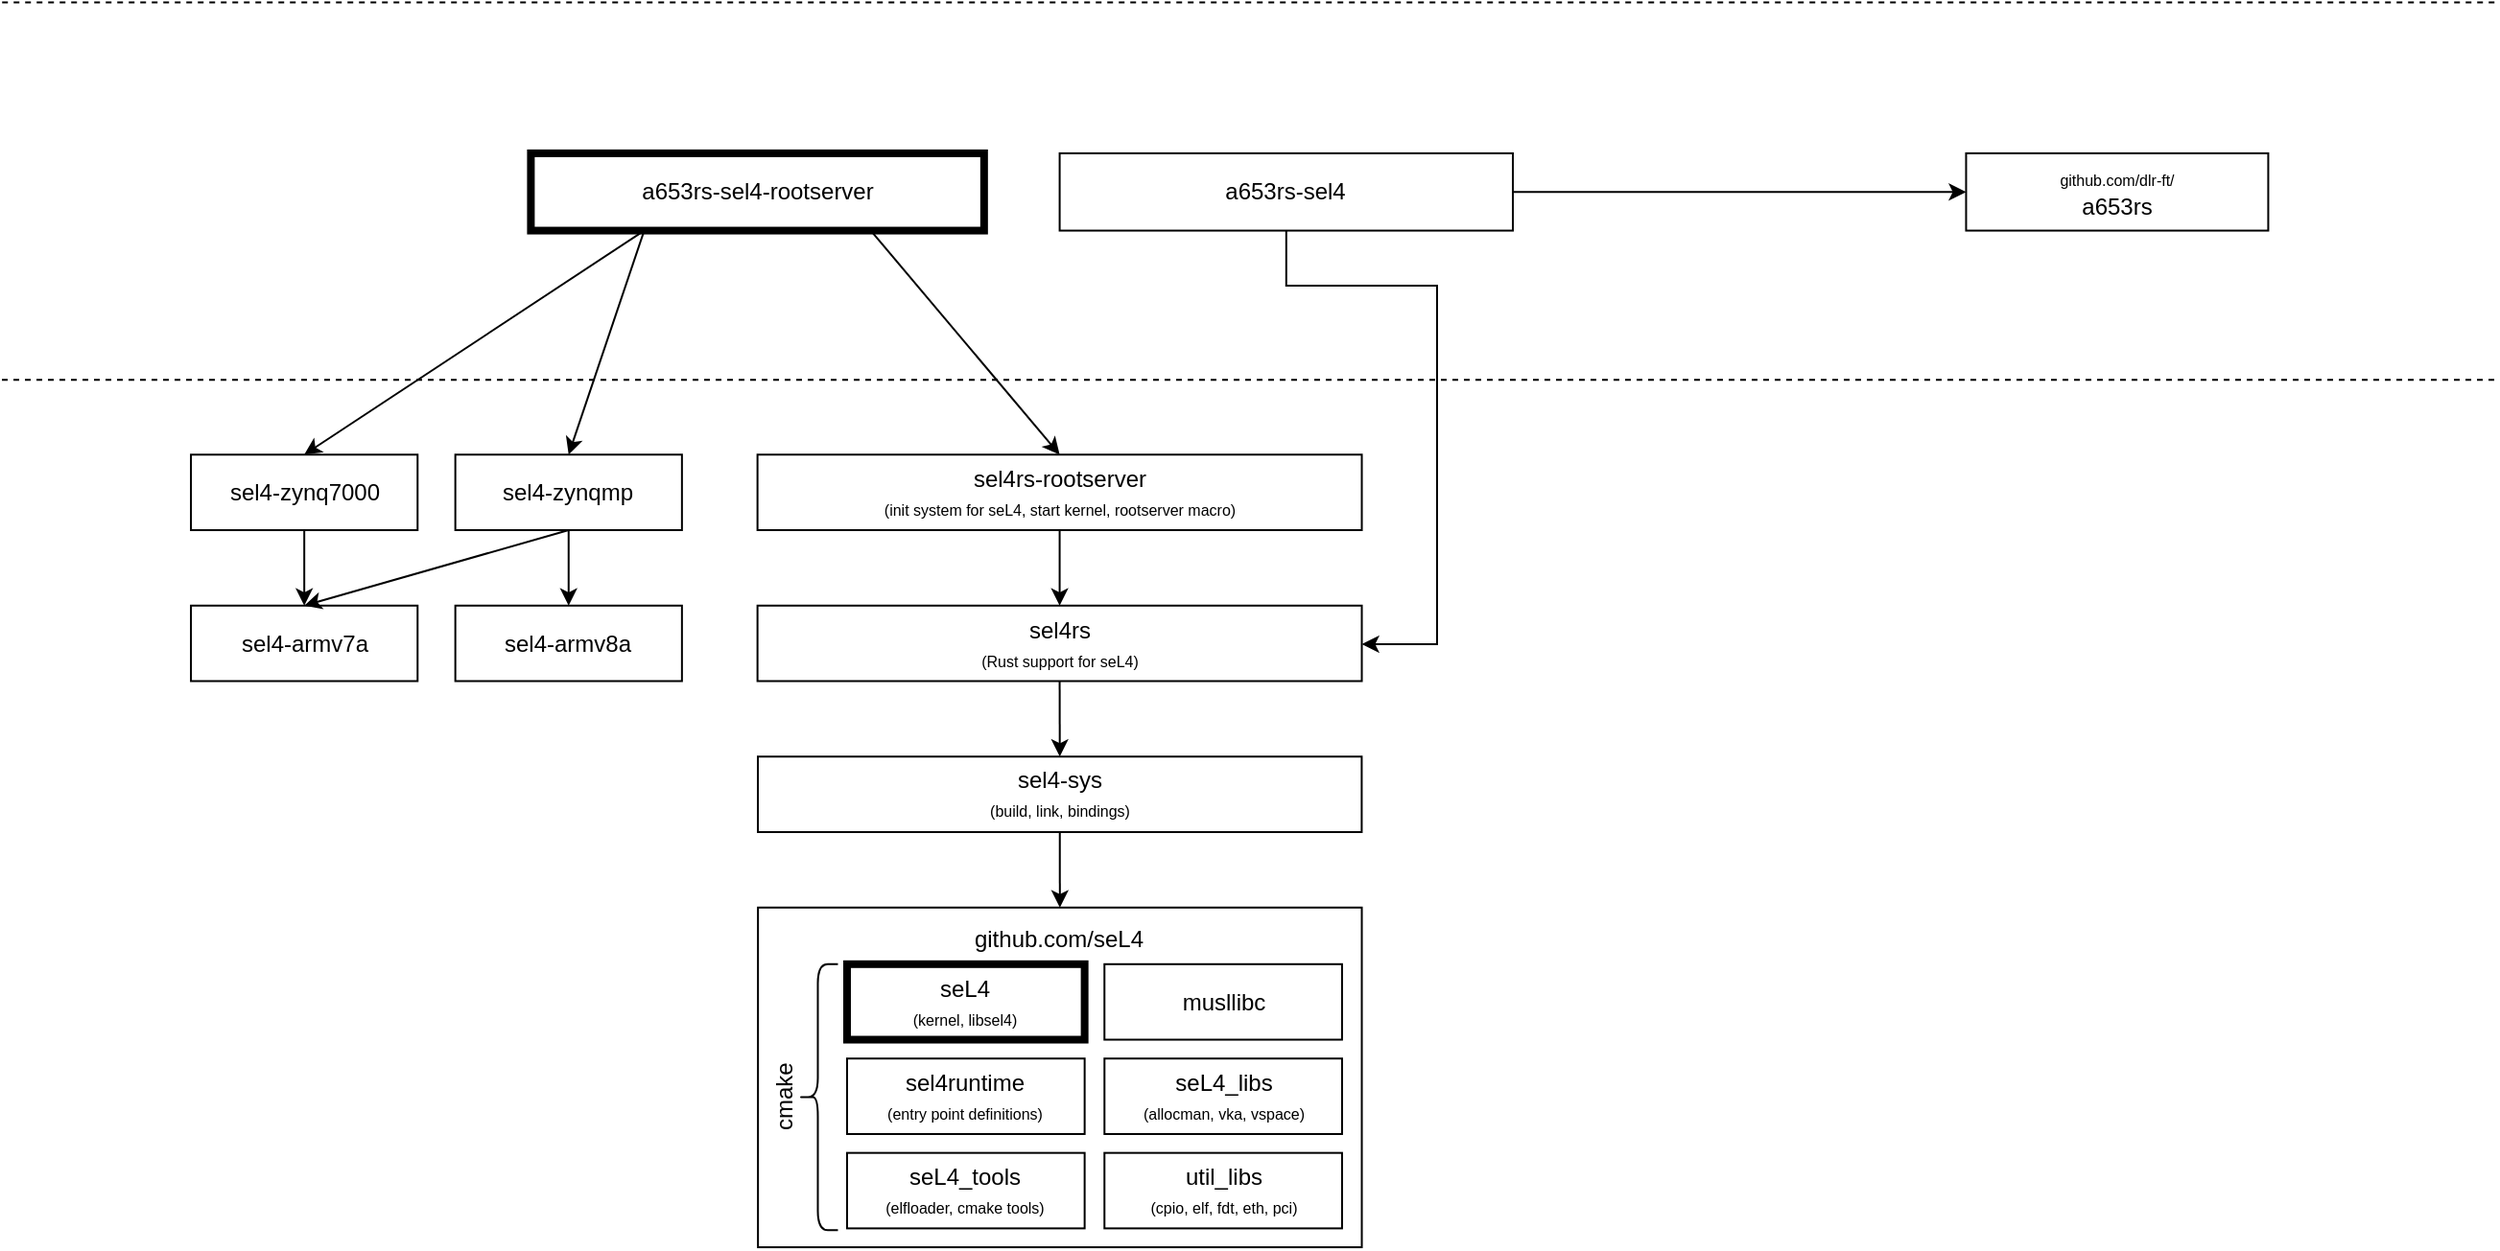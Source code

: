 <mxfile version="22.1.2" type="device">
  <diagram name="Page-1" id="iCulDZKx75Jq6euSRnhu">
    <mxGraphModel dx="1522" dy="1043" grid="1" gridSize="9.842" guides="1" tooltips="1" connect="1" arrows="1" fold="1" page="1" pageScale="1" pageWidth="1654" pageHeight="1169" math="0" shadow="0">
      <root>
        <mxCell id="0" />
        <mxCell id="1" parent="0" />
        <mxCell id="vyATv1jcvpRokRXXBtPN-20" style="edgeStyle=orthogonalEdgeStyle;rounded=0;orthogonalLoop=1;jettySize=auto;html=1;exitX=0.5;exitY=1;exitDx=0;exitDy=0;entryX=0.5;entryY=0;entryDx=0;entryDy=0;" edge="1" parent="1" source="vyATv1jcvpRokRXXBtPN-3" target="vyATv1jcvpRokRXXBtPN-12">
          <mxGeometry relative="1" as="geometry">
            <mxPoint x="630.16" y="698.528" as="targetPoint" />
          </mxGeometry>
        </mxCell>
        <mxCell id="vyATv1jcvpRokRXXBtPN-3" value="sel4-sys&lt;br&gt;&lt;font style=&quot;font-size: 8px;&quot;&gt;(build, link, bindings)&lt;/font&gt;" style="rounded=0;whiteSpace=wrap;html=1;" vertex="1" parent="1">
          <mxGeometry x="512.0" y="629.63" width="314.72" height="39.37" as="geometry" />
        </mxCell>
        <mxCell id="vyATv1jcvpRokRXXBtPN-38" style="edgeStyle=orthogonalEdgeStyle;rounded=0;orthogonalLoop=1;jettySize=auto;html=1;exitX=0.5;exitY=1;exitDx=0;exitDy=0;entryX=0.5;entryY=0;entryDx=0;entryDy=0;" edge="1" parent="1" source="vyATv1jcvpRokRXXBtPN-21" target="vyATv1jcvpRokRXXBtPN-34">
          <mxGeometry relative="1" as="geometry" />
        </mxCell>
        <mxCell id="vyATv1jcvpRokRXXBtPN-21" value="sel4rs-rootserver&lt;br&gt;&lt;font style=&quot;font-size: 8px;&quot;&gt;(init system for seL4, start kernel, rootserver macro)&lt;/font&gt;" style="rounded=0;whiteSpace=wrap;html=1;" vertex="1" parent="1">
          <mxGeometry x="511.81" y="472.13" width="314.96" height="39.37" as="geometry" />
        </mxCell>
        <mxCell id="vyATv1jcvpRokRXXBtPN-29" style="edgeStyle=orthogonalEdgeStyle;rounded=0;orthogonalLoop=1;jettySize=auto;html=1;exitX=0.5;exitY=1;exitDx=0;exitDy=0;entryX=0.5;entryY=0;entryDx=0;entryDy=0;" edge="1" parent="1" source="vyATv1jcvpRokRXXBtPN-23" target="vyATv1jcvpRokRXXBtPN-24">
          <mxGeometry relative="1" as="geometry" />
        </mxCell>
        <mxCell id="vyATv1jcvpRokRXXBtPN-23" value="sel4-zynq7000" style="rounded=0;whiteSpace=wrap;html=1;" vertex="1" parent="1">
          <mxGeometry x="216.53" y="472.14" width="118.11" height="39.37" as="geometry" />
        </mxCell>
        <mxCell id="vyATv1jcvpRokRXXBtPN-24" value="sel4-armv7a" style="rounded=0;whiteSpace=wrap;html=1;" vertex="1" parent="1">
          <mxGeometry x="216.53" y="550.88" width="118.11" height="39.37" as="geometry" />
        </mxCell>
        <mxCell id="vyATv1jcvpRokRXXBtPN-30" style="edgeStyle=orthogonalEdgeStyle;rounded=0;orthogonalLoop=1;jettySize=auto;html=1;exitX=0.5;exitY=1;exitDx=0;exitDy=0;entryX=0.5;entryY=0;entryDx=0;entryDy=0;" edge="1" parent="1" source="vyATv1jcvpRokRXXBtPN-25" target="vyATv1jcvpRokRXXBtPN-28">
          <mxGeometry relative="1" as="geometry" />
        </mxCell>
        <mxCell id="vyATv1jcvpRokRXXBtPN-31" style="rounded=0;orthogonalLoop=1;jettySize=auto;html=1;exitX=0.5;exitY=1;exitDx=0;exitDy=0;entryX=0.5;entryY=0;entryDx=0;entryDy=0;" edge="1" parent="1" source="vyATv1jcvpRokRXXBtPN-25" target="vyATv1jcvpRokRXXBtPN-24">
          <mxGeometry relative="1" as="geometry" />
        </mxCell>
        <mxCell id="vyATv1jcvpRokRXXBtPN-25" value="sel4-zynqmp" style="rounded=0;whiteSpace=wrap;html=1;" vertex="1" parent="1">
          <mxGeometry x="354.32" y="472.13" width="118.11" height="39.37" as="geometry" />
        </mxCell>
        <mxCell id="vyATv1jcvpRokRXXBtPN-28" value="sel4-armv8a" style="rounded=0;whiteSpace=wrap;html=1;" vertex="1" parent="1">
          <mxGeometry x="354.32" y="550.88" width="118.11" height="39.37" as="geometry" />
        </mxCell>
        <mxCell id="vyATv1jcvpRokRXXBtPN-32" value="" style="endArrow=none;dashed=1;html=1;rounded=0;" edge="1" parent="1">
          <mxGeometry width="50" height="50" relative="1" as="geometry">
            <mxPoint x="118" y="433.07" as="sourcePoint" />
            <mxPoint x="1417" y="433.07" as="targetPoint" />
          </mxGeometry>
        </mxCell>
        <mxCell id="vyATv1jcvpRokRXXBtPN-33" value="" style="group" vertex="1" connectable="0" parent="1">
          <mxGeometry x="511.81" y="708.37" width="314.96" height="177.17" as="geometry" />
        </mxCell>
        <mxCell id="vyATv1jcvpRokRXXBtPN-13" value="github.com/seL4" style="text;html=1;strokeColor=none;fillColor=none;align=center;verticalAlign=middle;whiteSpace=wrap;rounded=0;container=0;" vertex="1" parent="vyATv1jcvpRokRXXBtPN-33">
          <mxGeometry x="10.4" y="6.84" width="294.415" height="20.16" as="geometry" />
        </mxCell>
        <mxCell id="vyATv1jcvpRokRXXBtPN-12" value="" style="rounded=0;whiteSpace=wrap;html=1;fillColor=none;container=0;" vertex="1" parent="vyATv1jcvpRokRXXBtPN-33">
          <mxGeometry x="0.25" width="314.71" height="177.17" as="geometry" />
        </mxCell>
        <mxCell id="vyATv1jcvpRokRXXBtPN-4" value="seL4&lt;br&gt;&lt;font style=&quot;font-size: 8px;&quot;&gt;(kernel, libsel4)&lt;/font&gt;" style="rounded=0;whiteSpace=wrap;html=1;container=0;strokeWidth=4;" vertex="1" parent="vyATv1jcvpRokRXXBtPN-33">
          <mxGeometry x="46.678" y="29.53" width="123.827" height="39.37" as="geometry" />
        </mxCell>
        <mxCell id="vyATv1jcvpRokRXXBtPN-5" value="musllibc" style="rounded=0;whiteSpace=wrap;html=1;container=0;" vertex="1" parent="vyATv1jcvpRokRXXBtPN-33">
          <mxGeometry x="180.823" y="29.532" width="123.827" height="39.37" as="geometry" />
        </mxCell>
        <mxCell id="vyATv1jcvpRokRXXBtPN-7" value="sel4runtime&lt;br&gt;&lt;font style=&quot;font-size: 8px;&quot;&gt;(entry point definitions)&lt;/font&gt;" style="rounded=0;whiteSpace=wrap;html=1;container=0;" vertex="1" parent="vyATv1jcvpRokRXXBtPN-33">
          <mxGeometry x="46.685" y="78.747" width="123.827" height="39.37" as="geometry" />
        </mxCell>
        <mxCell id="vyATv1jcvpRokRXXBtPN-8" value="seL4_libs&lt;br&gt;&lt;font style=&quot;font-size: 8px;&quot;&gt;(allocman, vka, vspace)&lt;/font&gt;" style="rounded=0;whiteSpace=wrap;html=1;container=0;" vertex="1" parent="vyATv1jcvpRokRXXBtPN-33">
          <mxGeometry x="180.839" y="78.747" width="123.827" height="39.37" as="geometry" />
        </mxCell>
        <mxCell id="vyATv1jcvpRokRXXBtPN-9" value="util_libs&lt;br&gt;&lt;font style=&quot;font-size: 8px;&quot;&gt;(cpio, elf, fdt, eth, pci)&lt;/font&gt;" style="rounded=0;whiteSpace=wrap;html=1;container=0;" vertex="1" parent="vyATv1jcvpRokRXXBtPN-33">
          <mxGeometry x="180.831" y="127.96" width="123.827" height="39.37" as="geometry" />
        </mxCell>
        <mxCell id="vyATv1jcvpRokRXXBtPN-10" value="seL4_tools&lt;br&gt;&lt;font style=&quot;font-size: 8px;&quot;&gt;(elfloader, cmake tools)&lt;/font&gt;" style="rounded=0;whiteSpace=wrap;html=1;container=0;" vertex="1" parent="vyATv1jcvpRokRXXBtPN-33">
          <mxGeometry x="46.68" y="127.962" width="123.827" height="39.37" as="geometry" />
        </mxCell>
        <mxCell id="vyATv1jcvpRokRXXBtPN-14" value="" style="shape=curlyBracket;whiteSpace=wrap;html=1;rounded=1;labelPosition=left;verticalLabelPosition=middle;align=right;verticalAlign=middle;container=0;" vertex="1" parent="vyATv1jcvpRokRXXBtPN-33">
          <mxGeometry x="20.96" y="29.53" width="20.968" height="138.74" as="geometry" />
        </mxCell>
        <mxCell id="vyATv1jcvpRokRXXBtPN-15" value="cmake" style="text;html=1;align=center;verticalAlign=middle;resizable=0;points=[];autosize=1;strokeColor=none;fillColor=none;rotation=-90;container=0;" vertex="1" parent="vyATv1jcvpRokRXXBtPN-33">
          <mxGeometry x="-15.228" y="84.135" width="59.055" height="29.527" as="geometry" />
        </mxCell>
        <mxCell id="vyATv1jcvpRokRXXBtPN-35" style="edgeStyle=orthogonalEdgeStyle;rounded=0;orthogonalLoop=1;jettySize=auto;html=1;exitX=0.5;exitY=1;exitDx=0;exitDy=0;entryX=0.5;entryY=0;entryDx=0;entryDy=0;" edge="1" parent="1" source="vyATv1jcvpRokRXXBtPN-34" target="vyATv1jcvpRokRXXBtPN-3">
          <mxGeometry relative="1" as="geometry" />
        </mxCell>
        <mxCell id="vyATv1jcvpRokRXXBtPN-34" value="sel4rs&lt;br&gt;&lt;font style=&quot;font-size: 8px;&quot;&gt;(Rust support for seL4)&lt;/font&gt;" style="rounded=0;whiteSpace=wrap;html=1;" vertex="1" parent="1">
          <mxGeometry x="511.81" y="550.88" width="314.96" height="39.37" as="geometry" />
        </mxCell>
        <mxCell id="vyATv1jcvpRokRXXBtPN-39" style="rounded=0;orthogonalLoop=1;jettySize=auto;html=1;exitX=0.25;exitY=1;exitDx=0;exitDy=0;entryX=0.5;entryY=0;entryDx=0;entryDy=0;" edge="1" parent="1" source="vyATv1jcvpRokRXXBtPN-37" target="vyATv1jcvpRokRXXBtPN-23">
          <mxGeometry relative="1" as="geometry" />
        </mxCell>
        <mxCell id="vyATv1jcvpRokRXXBtPN-40" style="rounded=0;orthogonalLoop=1;jettySize=auto;html=1;exitX=0.25;exitY=1;exitDx=0;exitDy=0;entryX=0.5;entryY=0;entryDx=0;entryDy=0;" edge="1" parent="1" source="vyATv1jcvpRokRXXBtPN-37" target="vyATv1jcvpRokRXXBtPN-25">
          <mxGeometry relative="1" as="geometry" />
        </mxCell>
        <mxCell id="vyATv1jcvpRokRXXBtPN-41" style="rounded=0;orthogonalLoop=1;jettySize=auto;html=1;exitX=0.75;exitY=1;exitDx=0;exitDy=0;entryX=0.5;entryY=0;entryDx=0;entryDy=0;" edge="1" parent="1" source="vyATv1jcvpRokRXXBtPN-37" target="vyATv1jcvpRokRXXBtPN-21">
          <mxGeometry relative="1" as="geometry" />
        </mxCell>
        <mxCell id="vyATv1jcvpRokRXXBtPN-37" value="a653rs-sel4-rootserver" style="rounded=0;whiteSpace=wrap;html=1;perimeterSpacing=0;gradientColor=none;strokeWidth=4;" vertex="1" parent="1">
          <mxGeometry x="393.7" y="314.96" width="236.22" height="40.32" as="geometry" />
        </mxCell>
        <mxCell id="vyATv1jcvpRokRXXBtPN-47" style="rounded=0;orthogonalLoop=1;jettySize=auto;html=1;exitX=0.5;exitY=1;exitDx=0;exitDy=0;entryX=1;entryY=0.5;entryDx=0;entryDy=0;edgeStyle=orthogonalEdgeStyle;" edge="1" parent="1" source="vyATv1jcvpRokRXXBtPN-46" target="vyATv1jcvpRokRXXBtPN-34">
          <mxGeometry relative="1" as="geometry">
            <Array as="points">
              <mxPoint x="787" y="384" />
              <mxPoint x="866" y="384" />
              <mxPoint x="866" y="571" />
              <mxPoint x="827" y="571" />
            </Array>
          </mxGeometry>
        </mxCell>
        <mxCell id="vyATv1jcvpRokRXXBtPN-62" style="edgeStyle=orthogonalEdgeStyle;rounded=0;orthogonalLoop=1;jettySize=auto;html=1;exitX=1;exitY=0.5;exitDx=0;exitDy=0;entryX=0;entryY=0.5;entryDx=0;entryDy=0;" edge="1" parent="1" source="vyATv1jcvpRokRXXBtPN-46" target="vyATv1jcvpRokRXXBtPN-59">
          <mxGeometry relative="1" as="geometry" />
        </mxCell>
        <mxCell id="vyATv1jcvpRokRXXBtPN-46" value="a653rs-sel4" style="rounded=0;whiteSpace=wrap;html=1;perimeterSpacing=0;gradientColor=none;strokeWidth=1;" vertex="1" parent="1">
          <mxGeometry x="669.293" y="314.962" width="236.22" height="40.32" as="geometry" />
        </mxCell>
        <mxCell id="vyATv1jcvpRokRXXBtPN-59" value="&lt;font style=&quot;font-size: 8px;&quot;&gt;github.com/dlr-ft/&lt;/font&gt;&lt;br&gt;a653rs" style="rounded=0;whiteSpace=wrap;html=1;perimeterSpacing=0;gradientColor=none;strokeWidth=1;" vertex="1" parent="1">
          <mxGeometry x="1141.73" y="314.96" width="157.48" height="40.32" as="geometry" />
        </mxCell>
        <mxCell id="vyATv1jcvpRokRXXBtPN-61" value="" style="endArrow=none;dashed=1;html=1;rounded=0;" edge="1" parent="1">
          <mxGeometry width="50" height="50" relative="1" as="geometry">
            <mxPoint x="118.112" y="236.222" as="sourcePoint" />
            <mxPoint x="1417.112" y="236.222" as="targetPoint" />
          </mxGeometry>
        </mxCell>
      </root>
    </mxGraphModel>
  </diagram>
</mxfile>
